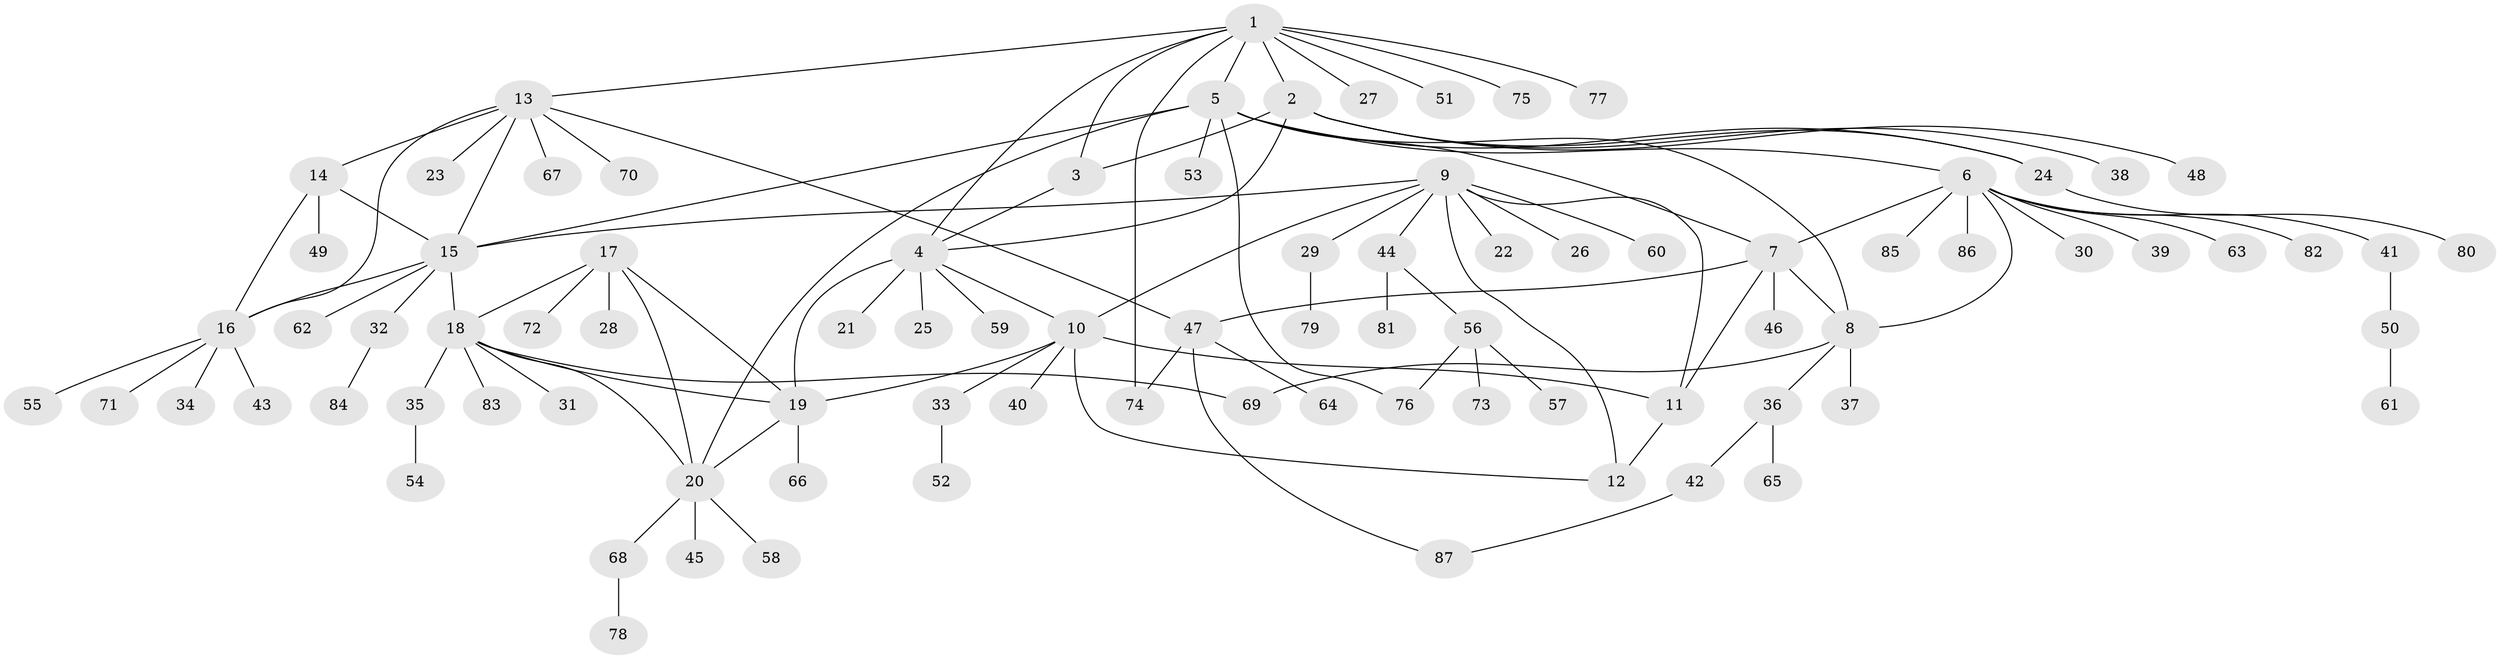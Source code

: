 // coarse degree distribution, {10: 0.03333333333333333, 6: 0.08333333333333333, 3: 0.05, 8: 0.016666666666666666, 13: 0.016666666666666666, 7: 0.016666666666666666, 9: 0.016666666666666666, 5: 0.016666666666666666, 1: 0.6166666666666667, 2: 0.11666666666666667, 4: 0.016666666666666666}
// Generated by graph-tools (version 1.1) at 2025/19/03/04/25 18:19:30]
// undirected, 87 vertices, 113 edges
graph export_dot {
graph [start="1"]
  node [color=gray90,style=filled];
  1;
  2;
  3;
  4;
  5;
  6;
  7;
  8;
  9;
  10;
  11;
  12;
  13;
  14;
  15;
  16;
  17;
  18;
  19;
  20;
  21;
  22;
  23;
  24;
  25;
  26;
  27;
  28;
  29;
  30;
  31;
  32;
  33;
  34;
  35;
  36;
  37;
  38;
  39;
  40;
  41;
  42;
  43;
  44;
  45;
  46;
  47;
  48;
  49;
  50;
  51;
  52;
  53;
  54;
  55;
  56;
  57;
  58;
  59;
  60;
  61;
  62;
  63;
  64;
  65;
  66;
  67;
  68;
  69;
  70;
  71;
  72;
  73;
  74;
  75;
  76;
  77;
  78;
  79;
  80;
  81;
  82;
  83;
  84;
  85;
  86;
  87;
  1 -- 2;
  1 -- 3;
  1 -- 4;
  1 -- 5;
  1 -- 13;
  1 -- 27;
  1 -- 51;
  1 -- 74;
  1 -- 75;
  1 -- 77;
  2 -- 3;
  2 -- 4;
  2 -- 24;
  2 -- 38;
  2 -- 48;
  3 -- 4;
  4 -- 10;
  4 -- 19;
  4 -- 21;
  4 -- 25;
  4 -- 59;
  5 -- 6;
  5 -- 7;
  5 -- 8;
  5 -- 15;
  5 -- 20;
  5 -- 24;
  5 -- 53;
  5 -- 76;
  6 -- 7;
  6 -- 8;
  6 -- 30;
  6 -- 39;
  6 -- 41;
  6 -- 63;
  6 -- 82;
  6 -- 85;
  6 -- 86;
  7 -- 8;
  7 -- 11;
  7 -- 46;
  7 -- 47;
  8 -- 36;
  8 -- 37;
  8 -- 69;
  9 -- 10;
  9 -- 11;
  9 -- 12;
  9 -- 15;
  9 -- 22;
  9 -- 26;
  9 -- 29;
  9 -- 44;
  9 -- 60;
  10 -- 11;
  10 -- 12;
  10 -- 19;
  10 -- 33;
  10 -- 40;
  11 -- 12;
  13 -- 14;
  13 -- 15;
  13 -- 16;
  13 -- 23;
  13 -- 47;
  13 -- 67;
  13 -- 70;
  14 -- 15;
  14 -- 16;
  14 -- 49;
  15 -- 16;
  15 -- 18;
  15 -- 32;
  15 -- 62;
  16 -- 34;
  16 -- 43;
  16 -- 55;
  16 -- 71;
  17 -- 18;
  17 -- 19;
  17 -- 20;
  17 -- 28;
  17 -- 72;
  18 -- 19;
  18 -- 20;
  18 -- 31;
  18 -- 35;
  18 -- 69;
  18 -- 83;
  19 -- 20;
  19 -- 66;
  20 -- 45;
  20 -- 58;
  20 -- 68;
  24 -- 80;
  29 -- 79;
  32 -- 84;
  33 -- 52;
  35 -- 54;
  36 -- 42;
  36 -- 65;
  41 -- 50;
  42 -- 87;
  44 -- 56;
  44 -- 81;
  47 -- 64;
  47 -- 74;
  47 -- 87;
  50 -- 61;
  56 -- 57;
  56 -- 73;
  56 -- 76;
  68 -- 78;
}
